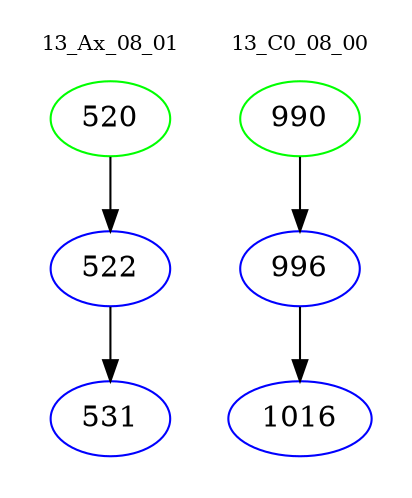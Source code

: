 digraph{
subgraph cluster_0 {
color = white
label = "13_Ax_08_01";
fontsize=10;
T0_520 [label="520", color="green"]
T0_520 -> T0_522 [color="black"]
T0_522 [label="522", color="blue"]
T0_522 -> T0_531 [color="black"]
T0_531 [label="531", color="blue"]
}
subgraph cluster_1 {
color = white
label = "13_C0_08_00";
fontsize=10;
T1_990 [label="990", color="green"]
T1_990 -> T1_996 [color="black"]
T1_996 [label="996", color="blue"]
T1_996 -> T1_1016 [color="black"]
T1_1016 [label="1016", color="blue"]
}
}

